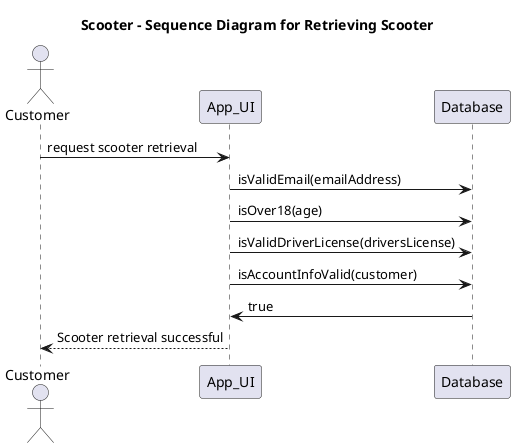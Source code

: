 @startuml

title "Scooter - Sequence Diagram for Retrieving Scooter"

actor Customer

Customer -> App_UI : request scooter retrieval
App_UI -> Database : isValidEmail(emailAddress)
App_UI -> Database : isOver18(age)
App_UI -> Database : isValidDriverLicense(driversLicense)
App_UI -> Database : isAccountInfoValid(customer)
Database -> App_UI : true
App_UI --> Customer: Scooter retrieval successful

database Database

@enduml